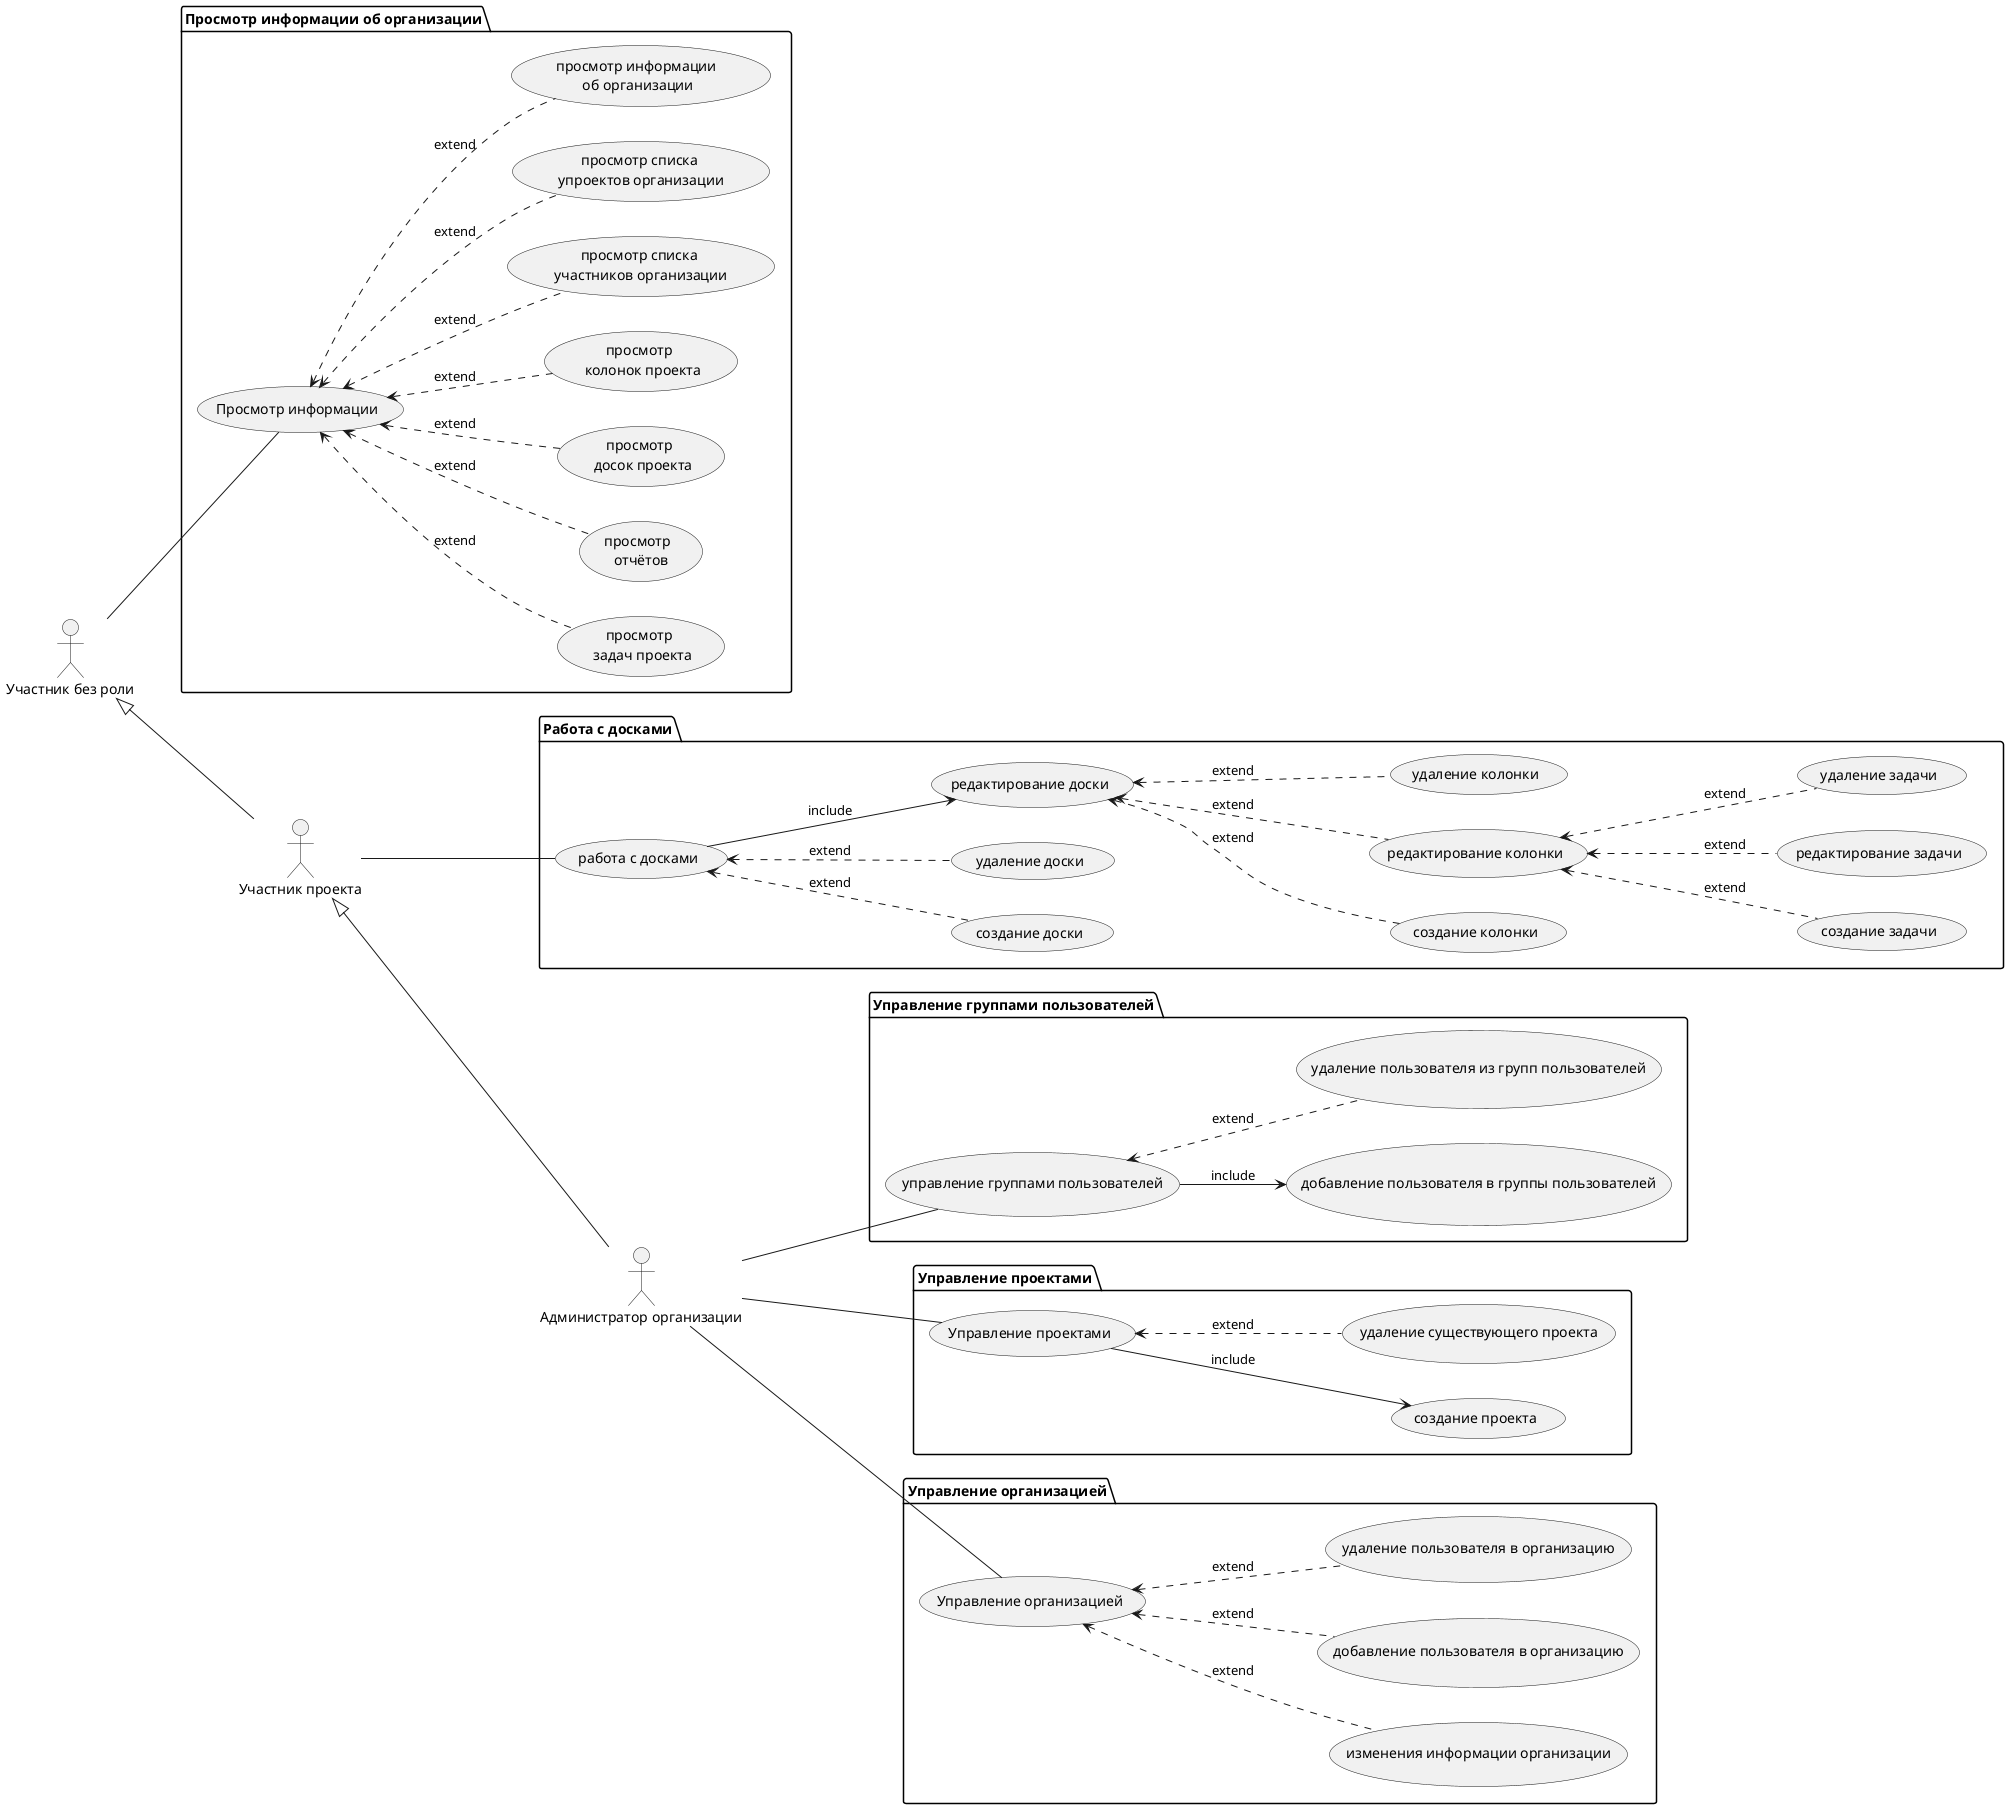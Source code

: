 ﻿@startuml
left to right direction
    
'''''''''''''''''''''''''''''''''''''''''''''''''''''''''''''''''''' УЧАСТНИК БЕЗ РОЛИ

:Участник без роли: as noRole

package "Просмотр информации об организации" {
    (Просмотр информации) as watch
        noRole -- watch
        
    watch <.. (просмотр \n задач проекта): extend
    watch <.. (просмотр \n отчётов): extend
    watch <.. (просмотр \n досок проекта): extend
    watch <.. (просмотр \n колонок проекта): extend
    watch <.. (просмотр списка \nучастников организации): extend
    watch <.. (просмотр списка \nупроектов организации): extend
    watch <.. (просмотр информации \nоб организации): extend
}

'''''''''''''''''''''''''''''''''''''''''''''''''''''''''''''''''''' УЧАСТНИК ПРОЕКТОВ

:Участник проекта: as projectsMember
projectsMember -u-|> noRole

package "Работа с досками" {
    (работа с досками) as workOnBoards
    projectsMember -- workOnBoards
    
    workOnBoards <.. (создание доски) : extend
    workOnBoards <.. (удаление доски) : extend
    
    (редактирование доски) as boardEdit
    workOnBoards --> boardEdit : include
    
    boardEdit <.. (создание колонки) : extend
    boardEdit <.. (редактирование колонки) : extend
    boardEdit <.. (удаление колонки) : extend
    
    (редактирование колонки) <.. (создание задачи) : extend
    (редактирование колонки) <.. (редактирование задачи) : extend
    (редактирование колонки) <.. (удаление задачи) : extend
}

'''''''''''''''''''''''''''''''''''''''''''''''''''''''''''''''''''' АДМИНИСТРАТОР ОРГАНИЗАЦИИ

:Администратор организации: as organizationAdmin
organizationAdmin -u-|> projectsMember

package "Управление группами пользователей" {
    (управление группами пользователей) as userGroupManaging
    organizationAdmin -- userGroupManaging
    
    userGroupManaging --> (добавление пользователя в группы пользователей) : include
    userGroupManaging <.. (удаление пользователя из групп пользователей) : extend   
}

package "Управление проектами" {
    (Управление проектами) as projectsManaging
    organizationAdmin -- projectsManaging
    
    projectsManaging --> (создание проекта) : include
    projectsManaging <.. (удаление существующего проекта) : extend   
}

package "Управление организацией" {
    (Управление организацией) as orgManaging
    organizationAdmin -- orgManaging
    
    orgManaging <.. (изменения информации организации) : extend
    orgManaging <.. (добавление пользователя в организацию) : extend   
    orgManaging <.. (удаление пользователя в организацию) : extend   
}



@enduml